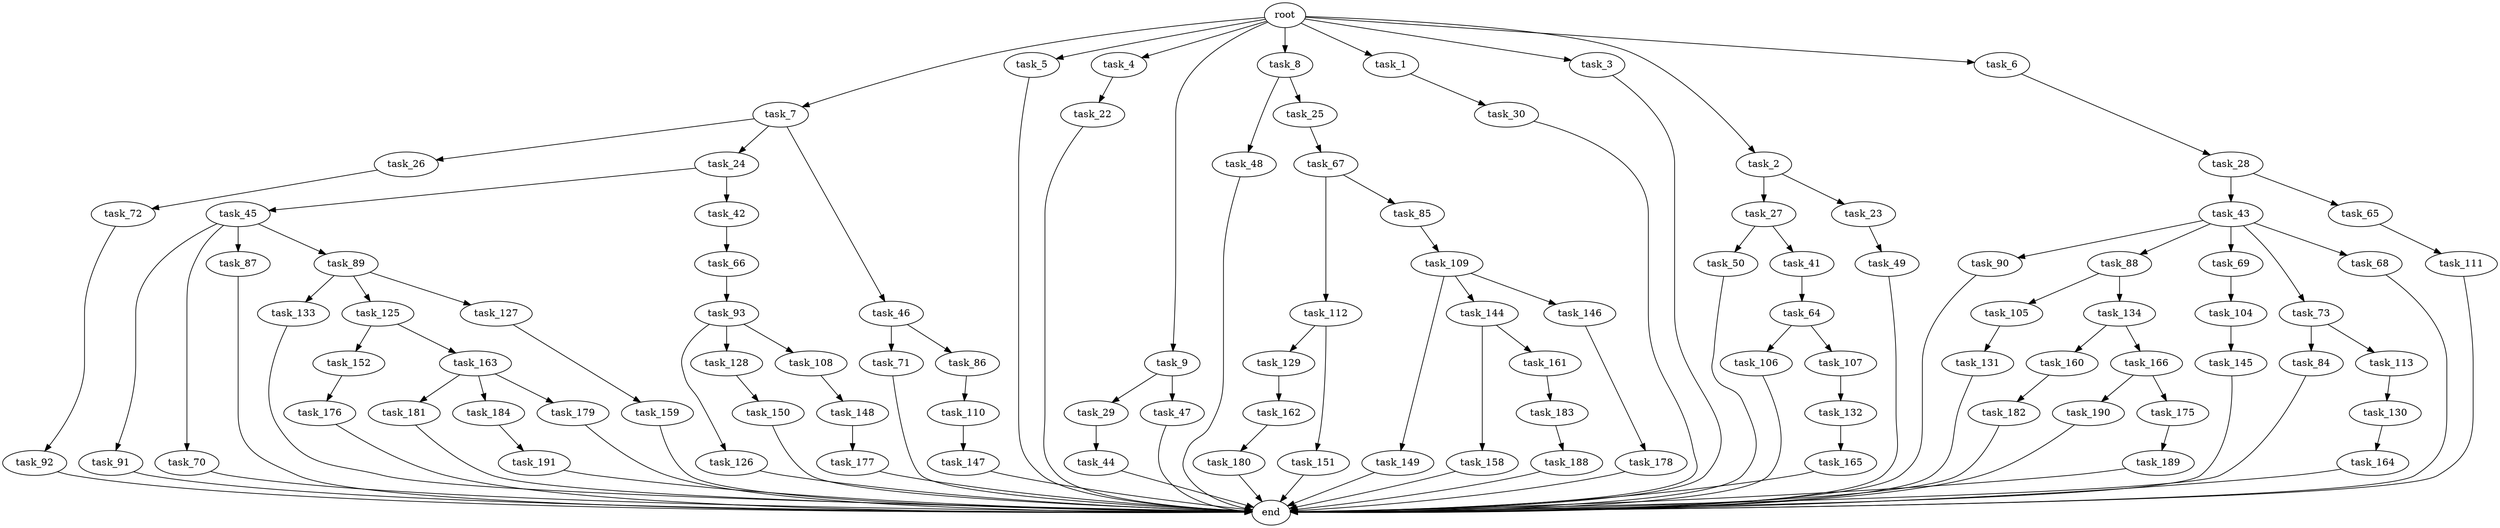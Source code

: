 digraph G {
  task_129 [size="8589934592.000000"];
  task_27 [size="4209067950.080000"];
  task_149 [size="2147483648.000000"];
  task_7 [size="10.240000"];
  task_50 [size="5497558138.880000"];
  task_91 [size="3092376453.120000"];
  task_133 [size="2147483648.000000"];
  task_66 [size="2147483648.000000"];
  task_5 [size="10.240000"];
  task_4 [size="10.240000"];
  task_71 [size="8589934592.000000"];
  task_84 [size="3092376453.120000"];
  task_112 [size="343597383.680000"];
  task_147 [size="343597383.680000"];
  task_90 [size="1374389534.720000"];
  task_26 [size="1374389534.720000"];
  task_64 [size="5497558138.880000"];
  task_151 [size="8589934592.000000"];
  task_190 [size="4209067950.080000"];
  task_28 [size="5497558138.880000"];
  task_88 [size="1374389534.720000"];
  task_9 [size="10.240000"];
  task_44 [size="343597383.680000"];
  task_132 [size="773094113.280000"];
  task_150 [size="1374389534.720000"];
  task_183 [size="773094113.280000"];
  task_8 [size="10.240000"];
  task_69 [size="1374389534.720000"];
  task_86 [size="8589934592.000000"];
  task_160 [size="4209067950.080000"];
  task_152 [size="1374389534.720000"];
  task_181 [size="2147483648.000000"];
  task_166 [size="4209067950.080000"];
  task_182 [size="8589934592.000000"];
  task_1 [size="10.240000"];
  task_105 [size="4209067950.080000"];
  task_188 [size="343597383.680000"];
  task_134 [size="4209067950.080000"];
  task_158 [size="773094113.280000"];
  task_24 [size="1374389534.720000"];
  task_85 [size="343597383.680000"];
  task_131 [size="3092376453.120000"];
  task_104 [size="4209067950.080000"];
  task_177 [size="5497558138.880000"];
  task_106 [size="2147483648.000000"];
  task_43 [size="1374389534.720000"];
  task_22 [size="773094113.280000"];
  task_3 [size="10.240000"];
  task_111 [size="773094113.280000"];
  task_125 [size="2147483648.000000"];
  end [size="0.000000"];
  task_144 [size="2147483648.000000"];
  task_70 [size="3092376453.120000"];
  task_148 [size="4209067950.080000"];
  task_113 [size="3092376453.120000"];
  task_176 [size="4209067950.080000"];
  task_73 [size="1374389534.720000"];
  task_163 [size="1374389534.720000"];
  task_161 [size="773094113.280000"];
  task_107 [size="2147483648.000000"];
  task_165 [size="2147483648.000000"];
  task_30 [size="3092376453.120000"];
  task_48 [size="5497558138.880000"];
  task_45 [size="1374389534.720000"];
  task_46 [size="1374389534.720000"];
  task_145 [size="3092376453.120000"];
  task_162 [size="1374389534.720000"];
  task_2 [size="10.240000"];
  task_41 [size="5497558138.880000"];
  task_25 [size="5497558138.880000"];
  task_72 [size="6957847019.520000"];
  task_146 [size="2147483648.000000"];
  task_130 [size="5497558138.880000"];
  task_29 [size="3092376453.120000"];
  task_23 [size="4209067950.080000"];
  task_87 [size="3092376453.120000"];
  task_109 [size="2147483648.000000"];
  task_184 [size="2147483648.000000"];
  task_42 [size="1374389534.720000"];
  task_178 [size="773094113.280000"];
  task_126 [size="3092376453.120000"];
  task_92 [size="773094113.280000"];
  task_49 [size="2147483648.000000"];
  task_164 [size="1374389534.720000"];
  task_65 [size="1374389534.720000"];
  task_67 [size="343597383.680000"];
  task_68 [size="1374389534.720000"];
  task_127 [size="2147483648.000000"];
  task_189 [size="5497558138.880000"];
  task_128 [size="3092376453.120000"];
  task_110 [size="4209067950.080000"];
  root [size="0.000000"];
  task_47 [size="3092376453.120000"];
  task_191 [size="5497558138.880000"];
  task_93 [size="2147483648.000000"];
  task_89 [size="3092376453.120000"];
  task_6 [size="10.240000"];
  task_180 [size="3092376453.120000"];
  task_108 [size="3092376453.120000"];
  task_179 [size="2147483648.000000"];
  task_159 [size="5497558138.880000"];
  task_175 [size="4209067950.080000"];

  task_129 -> task_162 [size="134217728.000000"];
  task_27 -> task_41 [size="536870912.000000"];
  task_27 -> task_50 [size="536870912.000000"];
  task_149 -> end [size="1.000000"];
  task_7 -> task_46 [size="134217728.000000"];
  task_7 -> task_24 [size="134217728.000000"];
  task_7 -> task_26 [size="134217728.000000"];
  task_50 -> end [size="1.000000"];
  task_91 -> end [size="1.000000"];
  task_133 -> end [size="1.000000"];
  task_66 -> task_93 [size="209715200.000000"];
  task_5 -> end [size="1.000000"];
  task_4 -> task_22 [size="75497472.000000"];
  task_71 -> end [size="1.000000"];
  task_84 -> end [size="1.000000"];
  task_112 -> task_129 [size="838860800.000000"];
  task_112 -> task_151 [size="838860800.000000"];
  task_147 -> end [size="1.000000"];
  task_90 -> end [size="1.000000"];
  task_26 -> task_72 [size="679477248.000000"];
  task_64 -> task_107 [size="209715200.000000"];
  task_64 -> task_106 [size="209715200.000000"];
  task_151 -> end [size="1.000000"];
  task_190 -> end [size="1.000000"];
  task_28 -> task_65 [size="134217728.000000"];
  task_28 -> task_43 [size="134217728.000000"];
  task_88 -> task_134 [size="411041792.000000"];
  task_88 -> task_105 [size="411041792.000000"];
  task_9 -> task_47 [size="301989888.000000"];
  task_9 -> task_29 [size="301989888.000000"];
  task_44 -> end [size="1.000000"];
  task_132 -> task_165 [size="209715200.000000"];
  task_150 -> end [size="1.000000"];
  task_183 -> task_188 [size="33554432.000000"];
  task_8 -> task_25 [size="536870912.000000"];
  task_8 -> task_48 [size="536870912.000000"];
  task_69 -> task_104 [size="411041792.000000"];
  task_86 -> task_110 [size="411041792.000000"];
  task_160 -> task_182 [size="838860800.000000"];
  task_152 -> task_176 [size="411041792.000000"];
  task_181 -> end [size="1.000000"];
  task_166 -> task_190 [size="411041792.000000"];
  task_166 -> task_175 [size="411041792.000000"];
  task_182 -> end [size="1.000000"];
  task_1 -> task_30 [size="301989888.000000"];
  task_105 -> task_131 [size="301989888.000000"];
  task_188 -> end [size="1.000000"];
  task_134 -> task_160 [size="411041792.000000"];
  task_134 -> task_166 [size="411041792.000000"];
  task_158 -> end [size="1.000000"];
  task_24 -> task_45 [size="134217728.000000"];
  task_24 -> task_42 [size="134217728.000000"];
  task_85 -> task_109 [size="209715200.000000"];
  task_131 -> end [size="1.000000"];
  task_104 -> task_145 [size="301989888.000000"];
  task_177 -> end [size="1.000000"];
  task_106 -> end [size="1.000000"];
  task_43 -> task_68 [size="134217728.000000"];
  task_43 -> task_69 [size="134217728.000000"];
  task_43 -> task_73 [size="134217728.000000"];
  task_43 -> task_88 [size="134217728.000000"];
  task_43 -> task_90 [size="134217728.000000"];
  task_22 -> end [size="1.000000"];
  task_3 -> end [size="1.000000"];
  task_111 -> end [size="1.000000"];
  task_125 -> task_152 [size="134217728.000000"];
  task_125 -> task_163 [size="134217728.000000"];
  task_144 -> task_158 [size="75497472.000000"];
  task_144 -> task_161 [size="75497472.000000"];
  task_70 -> end [size="1.000000"];
  task_148 -> task_177 [size="536870912.000000"];
  task_113 -> task_130 [size="536870912.000000"];
  task_176 -> end [size="1.000000"];
  task_73 -> task_84 [size="301989888.000000"];
  task_73 -> task_113 [size="301989888.000000"];
  task_163 -> task_184 [size="209715200.000000"];
  task_163 -> task_179 [size="209715200.000000"];
  task_163 -> task_181 [size="209715200.000000"];
  task_161 -> task_183 [size="75497472.000000"];
  task_107 -> task_132 [size="75497472.000000"];
  task_165 -> end [size="1.000000"];
  task_30 -> end [size="1.000000"];
  task_48 -> end [size="1.000000"];
  task_45 -> task_70 [size="301989888.000000"];
  task_45 -> task_89 [size="301989888.000000"];
  task_45 -> task_91 [size="301989888.000000"];
  task_45 -> task_87 [size="301989888.000000"];
  task_46 -> task_86 [size="838860800.000000"];
  task_46 -> task_71 [size="838860800.000000"];
  task_145 -> end [size="1.000000"];
  task_162 -> task_180 [size="301989888.000000"];
  task_2 -> task_27 [size="411041792.000000"];
  task_2 -> task_23 [size="411041792.000000"];
  task_41 -> task_64 [size="536870912.000000"];
  task_25 -> task_67 [size="33554432.000000"];
  task_72 -> task_92 [size="75497472.000000"];
  task_146 -> task_178 [size="75497472.000000"];
  task_130 -> task_164 [size="134217728.000000"];
  task_29 -> task_44 [size="33554432.000000"];
  task_23 -> task_49 [size="209715200.000000"];
  task_87 -> end [size="1.000000"];
  task_109 -> task_146 [size="209715200.000000"];
  task_109 -> task_149 [size="209715200.000000"];
  task_109 -> task_144 [size="209715200.000000"];
  task_184 -> task_191 [size="536870912.000000"];
  task_42 -> task_66 [size="209715200.000000"];
  task_178 -> end [size="1.000000"];
  task_126 -> end [size="1.000000"];
  task_92 -> end [size="1.000000"];
  task_49 -> end [size="1.000000"];
  task_164 -> end [size="1.000000"];
  task_65 -> task_111 [size="75497472.000000"];
  task_67 -> task_112 [size="33554432.000000"];
  task_67 -> task_85 [size="33554432.000000"];
  task_68 -> end [size="1.000000"];
  task_127 -> task_159 [size="536870912.000000"];
  task_189 -> end [size="1.000000"];
  task_128 -> task_150 [size="134217728.000000"];
  task_110 -> task_147 [size="33554432.000000"];
  root -> task_8 [size="1.000000"];
  root -> task_2 [size="1.000000"];
  root -> task_5 [size="1.000000"];
  root -> task_4 [size="1.000000"];
  root -> task_9 [size="1.000000"];
  root -> task_1 [size="1.000000"];
  root -> task_7 [size="1.000000"];
  root -> task_6 [size="1.000000"];
  root -> task_3 [size="1.000000"];
  task_47 -> end [size="1.000000"];
  task_191 -> end [size="1.000000"];
  task_93 -> task_108 [size="301989888.000000"];
  task_93 -> task_126 [size="301989888.000000"];
  task_93 -> task_128 [size="301989888.000000"];
  task_89 -> task_127 [size="209715200.000000"];
  task_89 -> task_133 [size="209715200.000000"];
  task_89 -> task_125 [size="209715200.000000"];
  task_6 -> task_28 [size="536870912.000000"];
  task_180 -> end [size="1.000000"];
  task_108 -> task_148 [size="411041792.000000"];
  task_179 -> end [size="1.000000"];
  task_159 -> end [size="1.000000"];
  task_175 -> task_189 [size="536870912.000000"];
}
